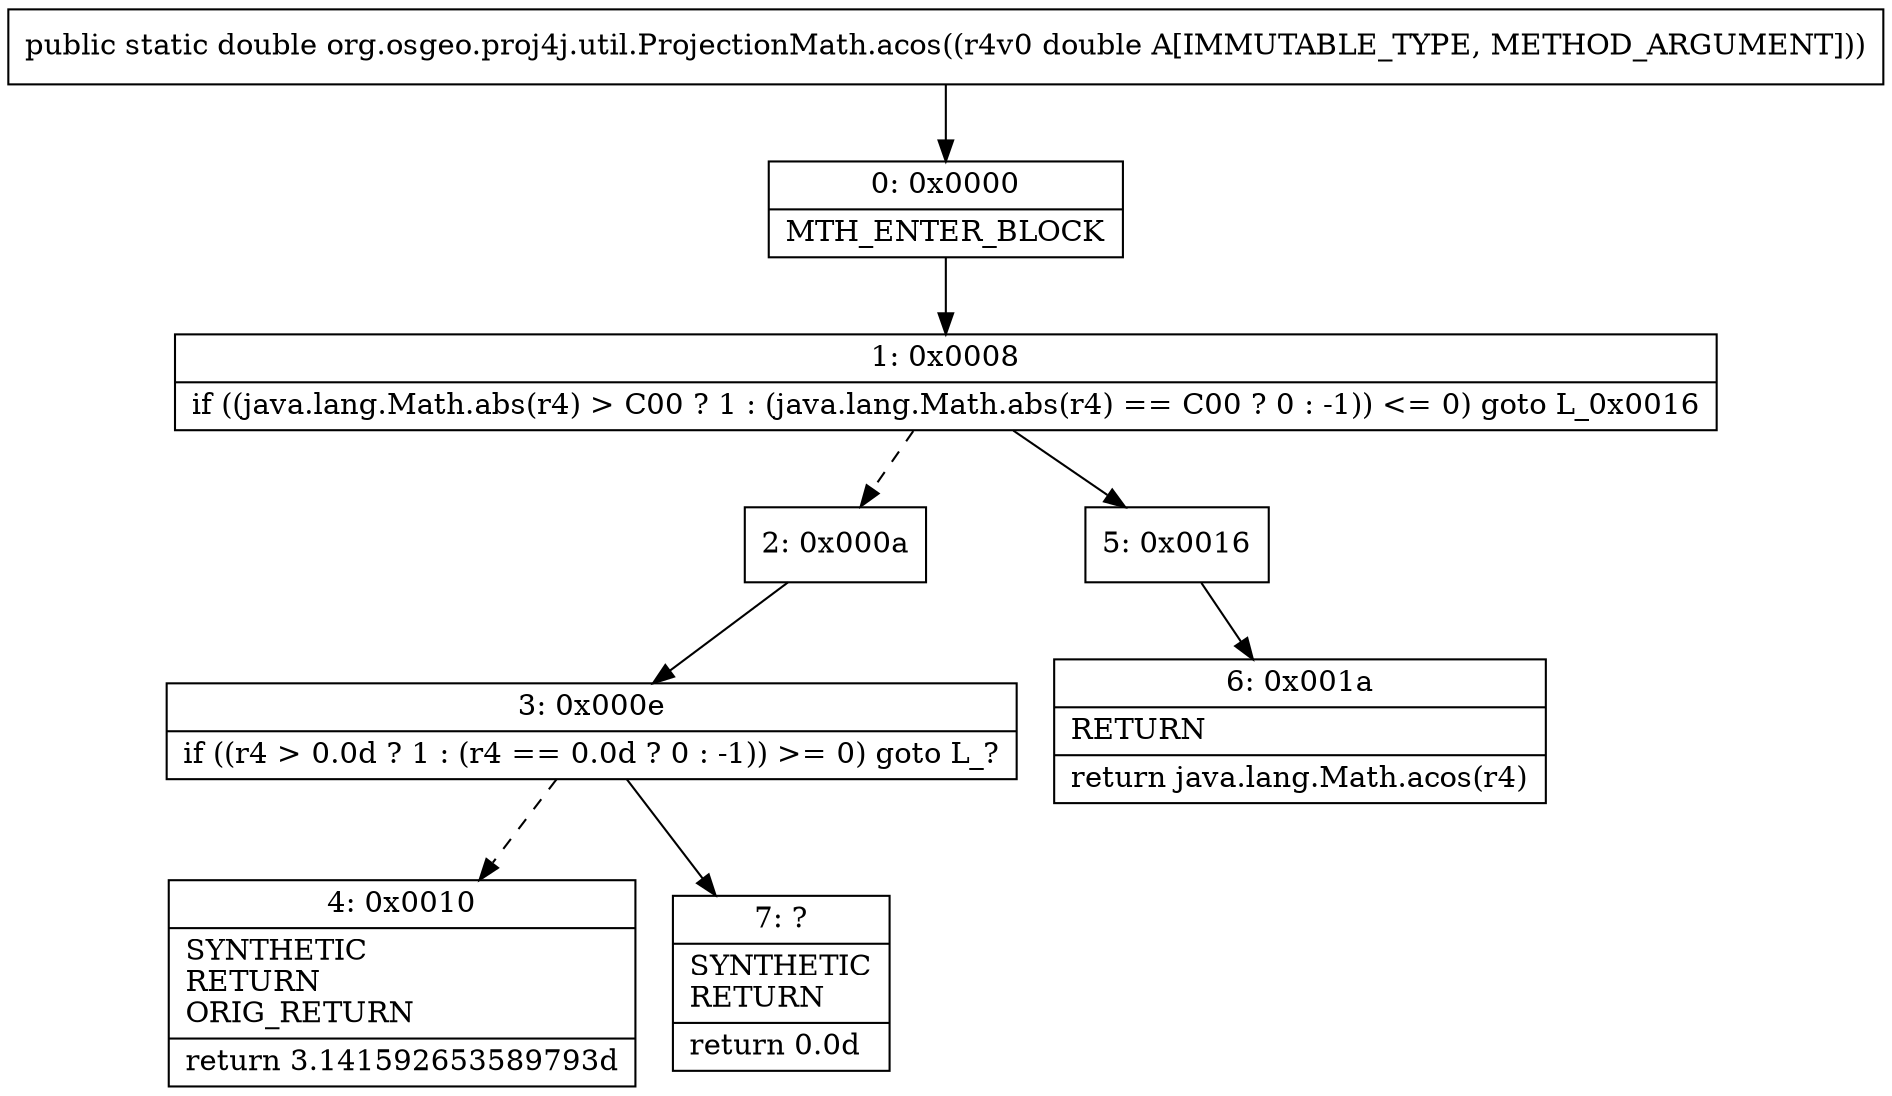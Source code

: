 digraph "CFG fororg.osgeo.proj4j.util.ProjectionMath.acos(D)D" {
Node_0 [shape=record,label="{0\:\ 0x0000|MTH_ENTER_BLOCK\l}"];
Node_1 [shape=record,label="{1\:\ 0x0008|if ((java.lang.Math.abs(r4) \> C00 ? 1 : (java.lang.Math.abs(r4) == C00 ? 0 : \-1)) \<= 0) goto L_0x0016\l}"];
Node_2 [shape=record,label="{2\:\ 0x000a}"];
Node_3 [shape=record,label="{3\:\ 0x000e|if ((r4 \> 0.0d ? 1 : (r4 == 0.0d ? 0 : \-1)) \>= 0) goto L_?\l}"];
Node_4 [shape=record,label="{4\:\ 0x0010|SYNTHETIC\lRETURN\lORIG_RETURN\l|return 3.141592653589793d\l}"];
Node_5 [shape=record,label="{5\:\ 0x0016}"];
Node_6 [shape=record,label="{6\:\ 0x001a|RETURN\l|return java.lang.Math.acos(r4)\l}"];
Node_7 [shape=record,label="{7\:\ ?|SYNTHETIC\lRETURN\l|return 0.0d\l}"];
MethodNode[shape=record,label="{public static double org.osgeo.proj4j.util.ProjectionMath.acos((r4v0 double A[IMMUTABLE_TYPE, METHOD_ARGUMENT])) }"];
MethodNode -> Node_0;
Node_0 -> Node_1;
Node_1 -> Node_2[style=dashed];
Node_1 -> Node_5;
Node_2 -> Node_3;
Node_3 -> Node_4[style=dashed];
Node_3 -> Node_7;
Node_5 -> Node_6;
}

